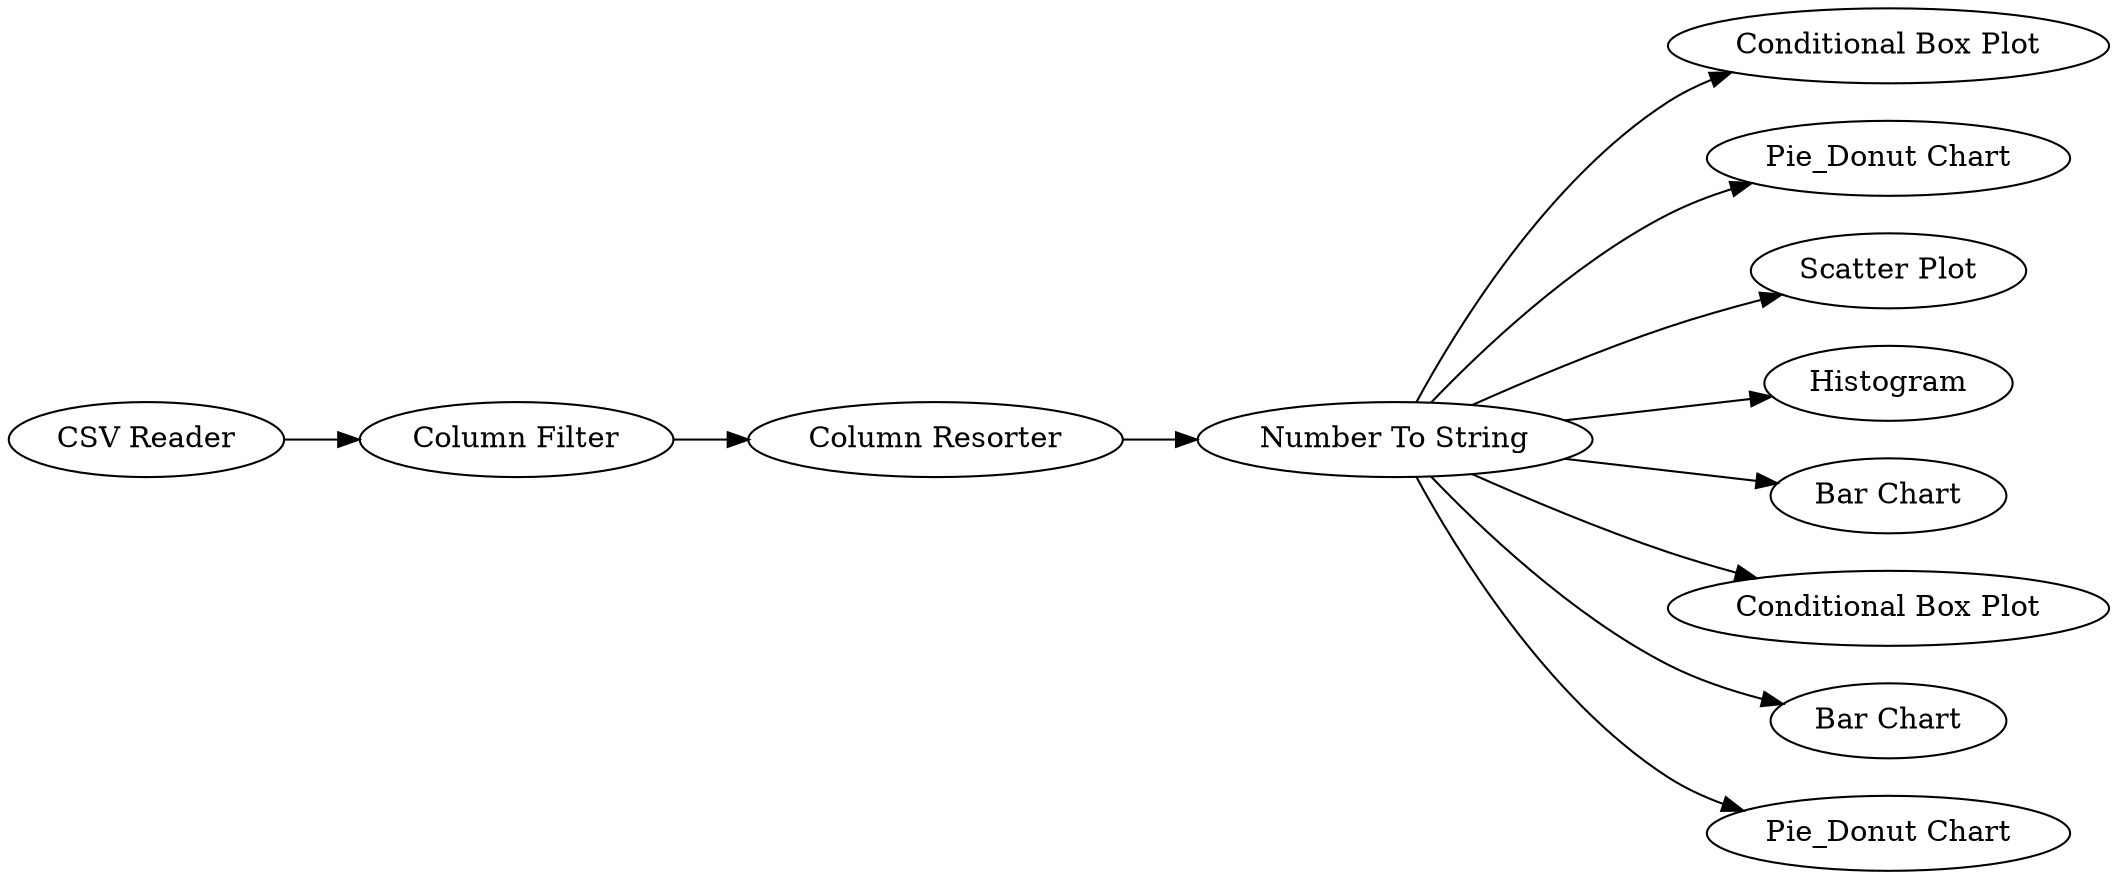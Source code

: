digraph {
	"-2792807469577298834_13" [label="Conditional Box Plot"]
	"-2792807469577298834_1" [label="CSV Reader"]
	"-2792807469577298834_6" [label="Pie_Donut Chart"]
	"-2792807469577298834_10" [label="Scatter Plot"]
	"-2792807469577298834_5" [label="Number To String"]
	"-2792807469577298834_12" [label=Histogram]
	"-2792807469577298834_8" [label="Bar Chart"]
	"-2792807469577298834_3" [label="Column Filter"]
	"-2792807469577298834_14" [label="Conditional Box Plot"]
	"-2792807469577298834_2" [label="Column Resorter"]
	"-2792807469577298834_9" [label="Bar Chart"]
	"-2792807469577298834_7" [label="Pie_Donut Chart"]
	"-2792807469577298834_5" -> "-2792807469577298834_12"
	"-2792807469577298834_5" -> "-2792807469577298834_6"
	"-2792807469577298834_5" -> "-2792807469577298834_10"
	"-2792807469577298834_5" -> "-2792807469577298834_13"
	"-2792807469577298834_2" -> "-2792807469577298834_5"
	"-2792807469577298834_5" -> "-2792807469577298834_14"
	"-2792807469577298834_3" -> "-2792807469577298834_2"
	"-2792807469577298834_1" -> "-2792807469577298834_3"
	"-2792807469577298834_5" -> "-2792807469577298834_8"
	"-2792807469577298834_5" -> "-2792807469577298834_7"
	"-2792807469577298834_5" -> "-2792807469577298834_9"
	rankdir=LR
}
